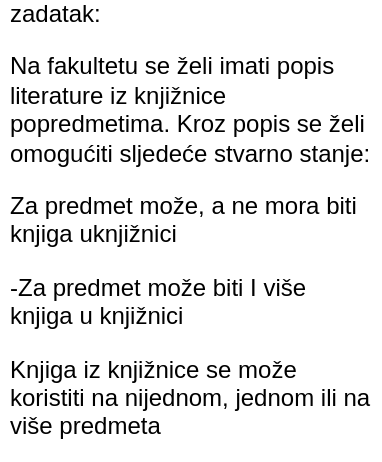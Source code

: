 <mxfile version="22.0.6" type="github">
  <diagram id="R2lEEEUBdFMjLlhIrx00" name="Page-1">
    <mxGraphModel dx="794" dy="380" grid="1" gridSize="10" guides="1" tooltips="1" connect="1" arrows="1" fold="1" page="1" pageScale="1" pageWidth="850" pageHeight="1100" math="0" shadow="0" extFonts="Permanent Marker^https://fonts.googleapis.com/css?family=Permanent+Marker">
      <root>
        <mxCell id="0" />
        <mxCell id="1" parent="0" />
        <mxCell id="y19ZGrws3OpCnRB4xnEW-1" value="&lt;div&gt;zadatak:&lt;/div&gt;&lt;div&gt;&lt;p&gt;Na fakultetu se želi imati popis literature iz knjižnice popredmetima. Kroz popis se želi omogućiti sljedeće stvarno stanje:&lt;/p&gt;&lt;p&gt;Za predmet može, a ne mora biti knjiga uknjižnici &lt;/p&gt;&lt;p&gt;&lt;span&gt;&lt;span&gt;-&lt;/span&gt;&lt;/span&gt;Za predmet može biti I više knjiga u knjižnici &lt;/p&gt;&lt;span&gt;Knjiga iz knjižnice se može koristiti na nijednom, jednom ili na više predmeta&lt;/span&gt;&lt;/div&gt;" style="text;html=1;strokeColor=none;fillColor=none;spacing=5;spacingTop=-20;whiteSpace=wrap;overflow=hidden;rounded=0;" vertex="1" parent="1">
          <mxGeometry x="140" y="240" width="190" height="220" as="geometry" />
        </mxCell>
      </root>
    </mxGraphModel>
  </diagram>
</mxfile>
